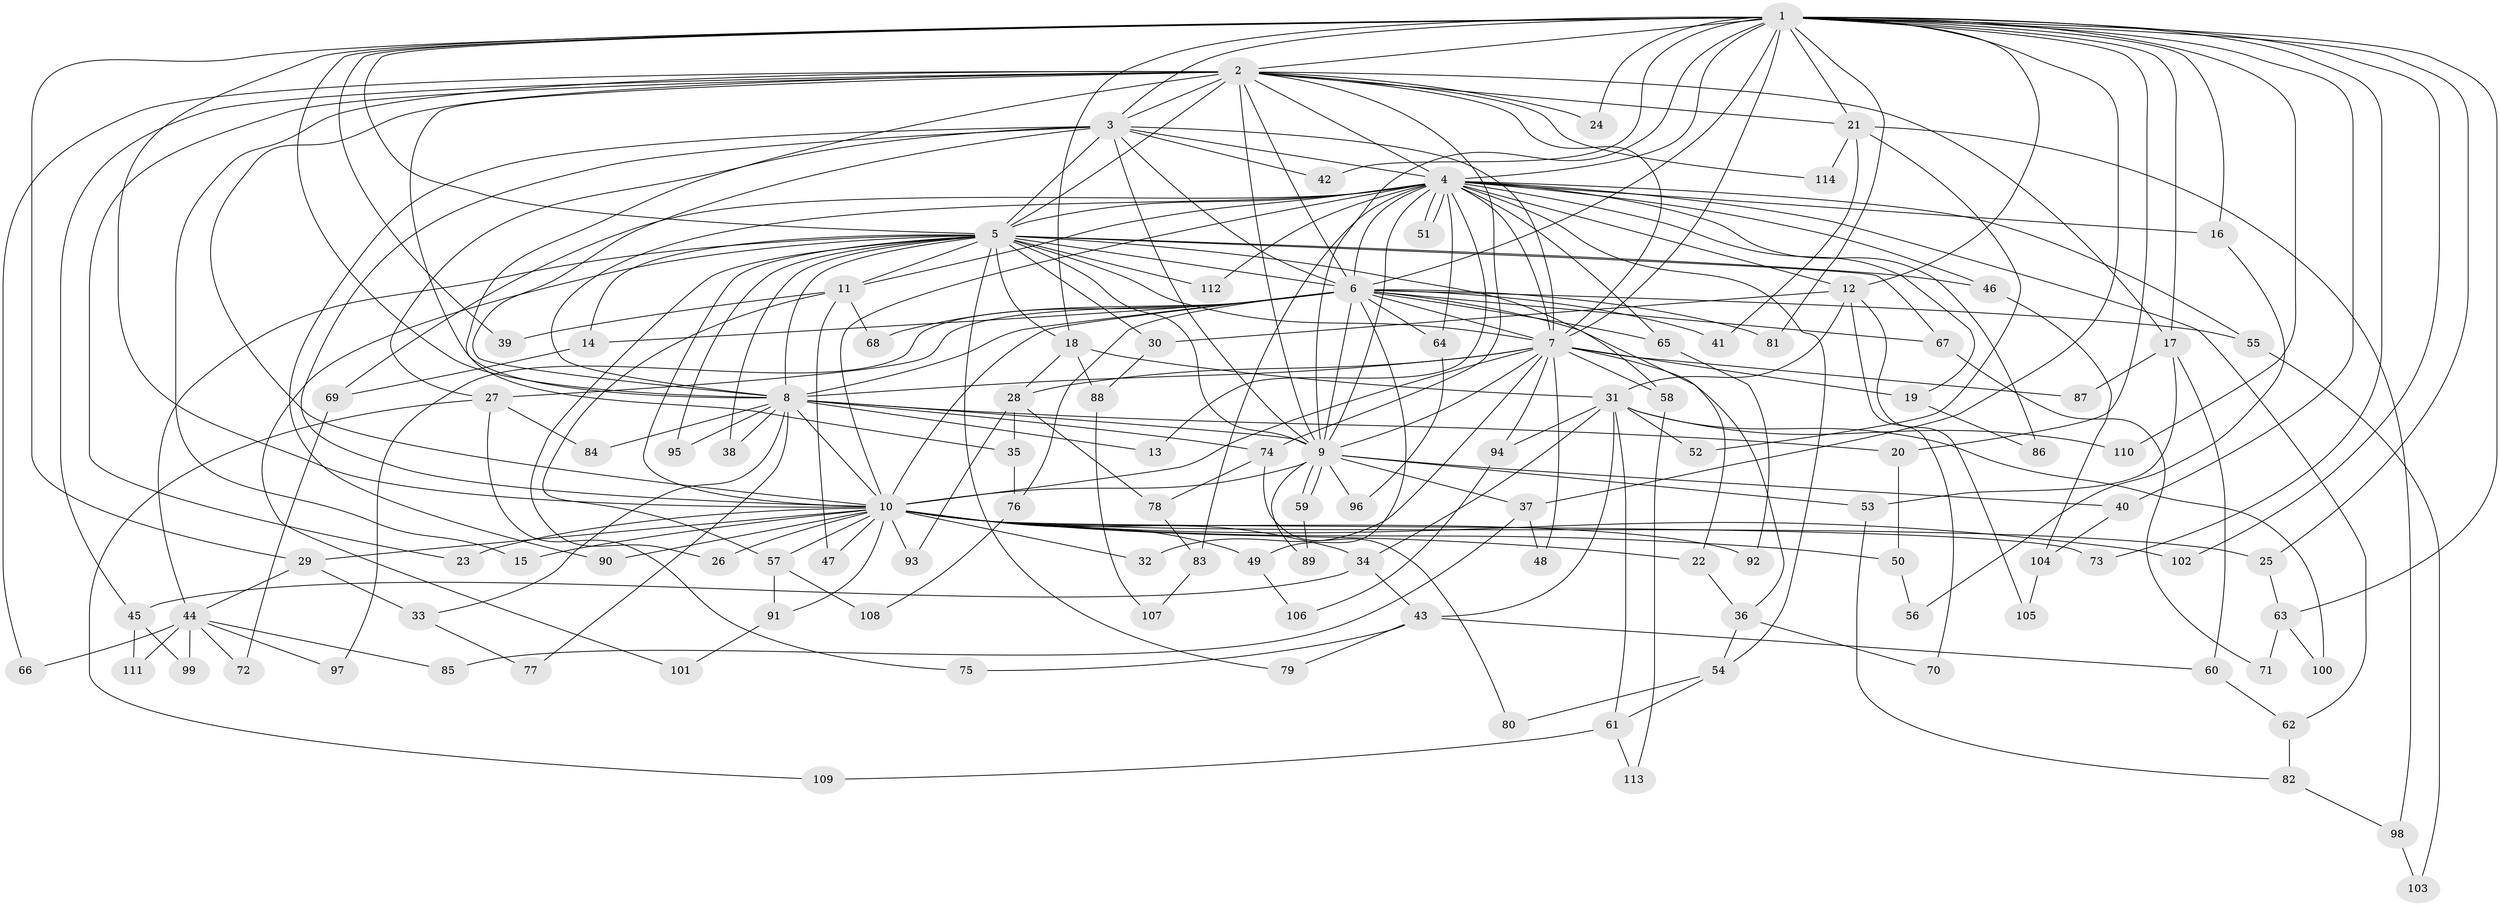 // coarse degree distribution, {28: 0.011111111111111112, 16: 0.011111111111111112, 24: 0.011111111111111112, 19: 0.011111111111111112, 20: 0.011111111111111112, 15: 0.011111111111111112, 14: 0.011111111111111112, 25: 0.011111111111111112, 6: 0.03333333333333333, 13: 0.011111111111111112, 3: 0.2777777777777778, 2: 0.4222222222222222, 5: 0.05555555555555555, 4: 0.08888888888888889, 7: 0.011111111111111112, 1: 0.011111111111111112}
// Generated by graph-tools (version 1.1) at 2025/23/03/03/25 07:23:46]
// undirected, 114 vertices, 253 edges
graph export_dot {
graph [start="1"]
  node [color=gray90,style=filled];
  1;
  2;
  3;
  4;
  5;
  6;
  7;
  8;
  9;
  10;
  11;
  12;
  13;
  14;
  15;
  16;
  17;
  18;
  19;
  20;
  21;
  22;
  23;
  24;
  25;
  26;
  27;
  28;
  29;
  30;
  31;
  32;
  33;
  34;
  35;
  36;
  37;
  38;
  39;
  40;
  41;
  42;
  43;
  44;
  45;
  46;
  47;
  48;
  49;
  50;
  51;
  52;
  53;
  54;
  55;
  56;
  57;
  58;
  59;
  60;
  61;
  62;
  63;
  64;
  65;
  66;
  67;
  68;
  69;
  70;
  71;
  72;
  73;
  74;
  75;
  76;
  77;
  78;
  79;
  80;
  81;
  82;
  83;
  84;
  85;
  86;
  87;
  88;
  89;
  90;
  91;
  92;
  93;
  94;
  95;
  96;
  97;
  98;
  99;
  100;
  101;
  102;
  103;
  104;
  105;
  106;
  107;
  108;
  109;
  110;
  111;
  112;
  113;
  114;
  1 -- 2;
  1 -- 3;
  1 -- 4;
  1 -- 5;
  1 -- 6;
  1 -- 7;
  1 -- 8;
  1 -- 9;
  1 -- 10;
  1 -- 12;
  1 -- 16;
  1 -- 17;
  1 -- 18;
  1 -- 20;
  1 -- 21;
  1 -- 24;
  1 -- 25;
  1 -- 29;
  1 -- 37;
  1 -- 39;
  1 -- 40;
  1 -- 42;
  1 -- 63;
  1 -- 73;
  1 -- 81;
  1 -- 102;
  1 -- 110;
  2 -- 3;
  2 -- 4;
  2 -- 5;
  2 -- 6;
  2 -- 7;
  2 -- 8;
  2 -- 9;
  2 -- 10;
  2 -- 15;
  2 -- 17;
  2 -- 21;
  2 -- 23;
  2 -- 24;
  2 -- 35;
  2 -- 45;
  2 -- 66;
  2 -- 74;
  2 -- 114;
  3 -- 4;
  3 -- 5;
  3 -- 6;
  3 -- 7;
  3 -- 8;
  3 -- 9;
  3 -- 10;
  3 -- 27;
  3 -- 42;
  3 -- 90;
  4 -- 5;
  4 -- 6;
  4 -- 7;
  4 -- 8;
  4 -- 9;
  4 -- 10;
  4 -- 11;
  4 -- 12;
  4 -- 13;
  4 -- 16;
  4 -- 19;
  4 -- 46;
  4 -- 51;
  4 -- 51;
  4 -- 54;
  4 -- 55;
  4 -- 62;
  4 -- 64;
  4 -- 65;
  4 -- 69;
  4 -- 83;
  4 -- 86;
  4 -- 112;
  5 -- 6;
  5 -- 7;
  5 -- 8;
  5 -- 9;
  5 -- 10;
  5 -- 11;
  5 -- 14;
  5 -- 18;
  5 -- 26;
  5 -- 30;
  5 -- 38;
  5 -- 44;
  5 -- 46;
  5 -- 58;
  5 -- 67;
  5 -- 79;
  5 -- 95;
  5 -- 101;
  5 -- 112;
  6 -- 7;
  6 -- 8;
  6 -- 9;
  6 -- 10;
  6 -- 14;
  6 -- 22;
  6 -- 27;
  6 -- 41;
  6 -- 49;
  6 -- 55;
  6 -- 64;
  6 -- 65;
  6 -- 67;
  6 -- 68;
  6 -- 76;
  6 -- 81;
  6 -- 97;
  7 -- 8;
  7 -- 9;
  7 -- 10;
  7 -- 19;
  7 -- 28;
  7 -- 32;
  7 -- 36;
  7 -- 48;
  7 -- 58;
  7 -- 87;
  7 -- 94;
  8 -- 9;
  8 -- 10;
  8 -- 13;
  8 -- 20;
  8 -- 33;
  8 -- 38;
  8 -- 74;
  8 -- 77;
  8 -- 84;
  8 -- 95;
  9 -- 10;
  9 -- 37;
  9 -- 40;
  9 -- 53;
  9 -- 59;
  9 -- 59;
  9 -- 89;
  9 -- 96;
  10 -- 15;
  10 -- 22;
  10 -- 23;
  10 -- 25;
  10 -- 26;
  10 -- 29;
  10 -- 32;
  10 -- 34;
  10 -- 47;
  10 -- 49;
  10 -- 50;
  10 -- 57;
  10 -- 73;
  10 -- 90;
  10 -- 91;
  10 -- 92;
  10 -- 93;
  10 -- 102;
  11 -- 39;
  11 -- 47;
  11 -- 57;
  11 -- 68;
  12 -- 30;
  12 -- 31;
  12 -- 70;
  12 -- 105;
  14 -- 69;
  16 -- 56;
  17 -- 53;
  17 -- 60;
  17 -- 87;
  18 -- 28;
  18 -- 31;
  18 -- 88;
  19 -- 86;
  20 -- 50;
  21 -- 41;
  21 -- 52;
  21 -- 98;
  21 -- 114;
  22 -- 36;
  25 -- 63;
  27 -- 75;
  27 -- 84;
  27 -- 109;
  28 -- 35;
  28 -- 78;
  28 -- 93;
  29 -- 33;
  29 -- 44;
  30 -- 88;
  31 -- 34;
  31 -- 43;
  31 -- 52;
  31 -- 61;
  31 -- 94;
  31 -- 100;
  31 -- 110;
  33 -- 77;
  34 -- 43;
  34 -- 45;
  35 -- 76;
  36 -- 54;
  36 -- 70;
  37 -- 48;
  37 -- 85;
  40 -- 104;
  43 -- 60;
  43 -- 75;
  43 -- 79;
  44 -- 66;
  44 -- 72;
  44 -- 85;
  44 -- 97;
  44 -- 99;
  44 -- 111;
  45 -- 99;
  45 -- 111;
  46 -- 104;
  49 -- 106;
  50 -- 56;
  53 -- 82;
  54 -- 61;
  54 -- 80;
  55 -- 103;
  57 -- 91;
  57 -- 108;
  58 -- 113;
  59 -- 89;
  60 -- 62;
  61 -- 109;
  61 -- 113;
  62 -- 82;
  63 -- 71;
  63 -- 100;
  64 -- 96;
  65 -- 92;
  67 -- 71;
  69 -- 72;
  74 -- 78;
  74 -- 80;
  76 -- 108;
  78 -- 83;
  82 -- 98;
  83 -- 107;
  88 -- 107;
  91 -- 101;
  94 -- 106;
  98 -- 103;
  104 -- 105;
}
